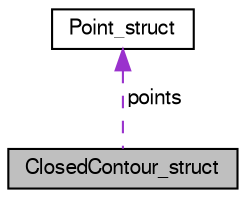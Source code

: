 digraph "ClosedContour_struct"
{
  bgcolor="transparent";
  edge [fontname="FreeSans",fontsize="10",labelfontname="FreeSans",labelfontsize="10"];
  node [fontname="FreeSans",fontsize="10",shape=record];
  Node1 [label="ClosedContour_struct",height=0.2,width=0.4,color="black", fillcolor="grey75", style="filled" fontcolor="black"];
  Node2 -> Node1 [dir="back",color="darkorchid3",fontsize="10",style="dashed",label=" points" ,fontname="FreeSans"];
  Node2 [label="Point_struct",height=0.2,width=0.4,color="black",URL="$struct_point__struct.html"];
}
